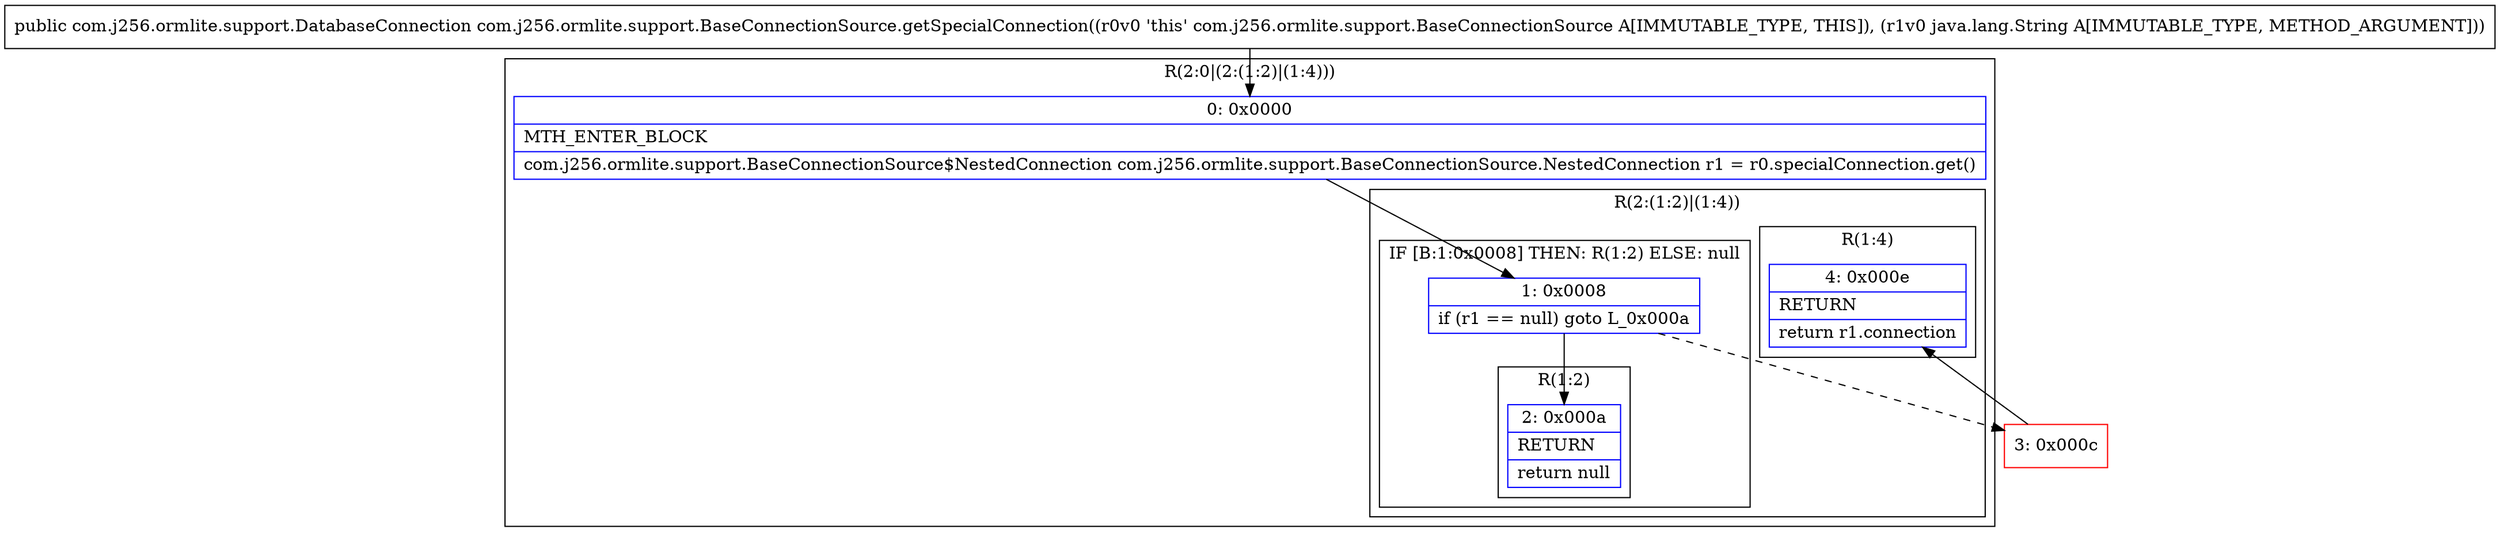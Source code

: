 digraph "CFG forcom.j256.ormlite.support.BaseConnectionSource.getSpecialConnection(Ljava\/lang\/String;)Lcom\/j256\/ormlite\/support\/DatabaseConnection;" {
subgraph cluster_Region_1647333972 {
label = "R(2:0|(2:(1:2)|(1:4)))";
node [shape=record,color=blue];
Node_0 [shape=record,label="{0\:\ 0x0000|MTH_ENTER_BLOCK\l|com.j256.ormlite.support.BaseConnectionSource$NestedConnection com.j256.ormlite.support.BaseConnectionSource.NestedConnection r1 = r0.specialConnection.get()\l}"];
subgraph cluster_Region_1227216863 {
label = "R(2:(1:2)|(1:4))";
node [shape=record,color=blue];
subgraph cluster_IfRegion_203240030 {
label = "IF [B:1:0x0008] THEN: R(1:2) ELSE: null";
node [shape=record,color=blue];
Node_1 [shape=record,label="{1\:\ 0x0008|if (r1 == null) goto L_0x000a\l}"];
subgraph cluster_Region_274316612 {
label = "R(1:2)";
node [shape=record,color=blue];
Node_2 [shape=record,label="{2\:\ 0x000a|RETURN\l|return null\l}"];
}
}
subgraph cluster_Region_255509009 {
label = "R(1:4)";
node [shape=record,color=blue];
Node_4 [shape=record,label="{4\:\ 0x000e|RETURN\l|return r1.connection\l}"];
}
}
}
Node_3 [shape=record,color=red,label="{3\:\ 0x000c}"];
MethodNode[shape=record,label="{public com.j256.ormlite.support.DatabaseConnection com.j256.ormlite.support.BaseConnectionSource.getSpecialConnection((r0v0 'this' com.j256.ormlite.support.BaseConnectionSource A[IMMUTABLE_TYPE, THIS]), (r1v0 java.lang.String A[IMMUTABLE_TYPE, METHOD_ARGUMENT])) }"];
MethodNode -> Node_0;
Node_0 -> Node_1;
Node_1 -> Node_2;
Node_1 -> Node_3[style=dashed];
Node_3 -> Node_4;
}

